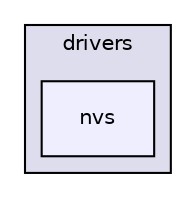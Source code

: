 digraph "nvs" {
  compound=true
  node [ fontsize="10", fontname="Helvetica"];
  edge [ labelfontsize="10", labelfontname="Helvetica"];
  subgraph clusterdir_3272f9f9556099c0b986cb38fa788482 {
    graph [ bgcolor="#ddddee", pencolor="black", label="drivers" fontname="Helvetica", fontsize="10", URL="dir_3272f9f9556099c0b986cb38fa788482.html"]
  dir_8720d755a2a841ec48759633ae1df153 [shape=box, label="nvs", style="filled", fillcolor="#eeeeff", pencolor="black", URL="dir_8720d755a2a841ec48759633ae1df153.html"];
  }
}

